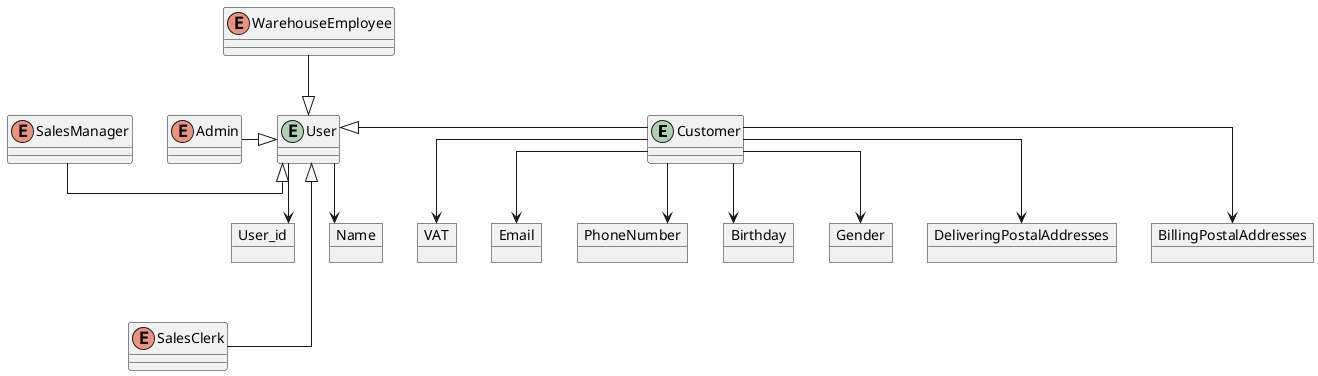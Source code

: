 @startuml Modelo de domínio
' hide the spot


' avoid problems with angled crows feet
skinparam linetype ortho

entity Customer
entity User
enum WarehouseEmployee
enum SalesClerk
enum SalesManager
enum Admin
object VAT
object Email
object PhoneNumber
object Birthday
object Gender
object DeliveringPostalAddresses
object BillingPostalAddresses
Customer --> VAT
Customer --> Email
Customer --> PhoneNumber
Customer --> Birthday
Customer --> Gender
Customer --> DeliveringPostalAddresses
Customer --> BillingPostalAddresses

object User_id
object Name
User --> User_id
User --> Name

Customer -left--|> User
WarehouseEmployee --|> User
SalesClerk -up--|> User
SalesManager -right--|> User
Admin -right--|> User

@enduml